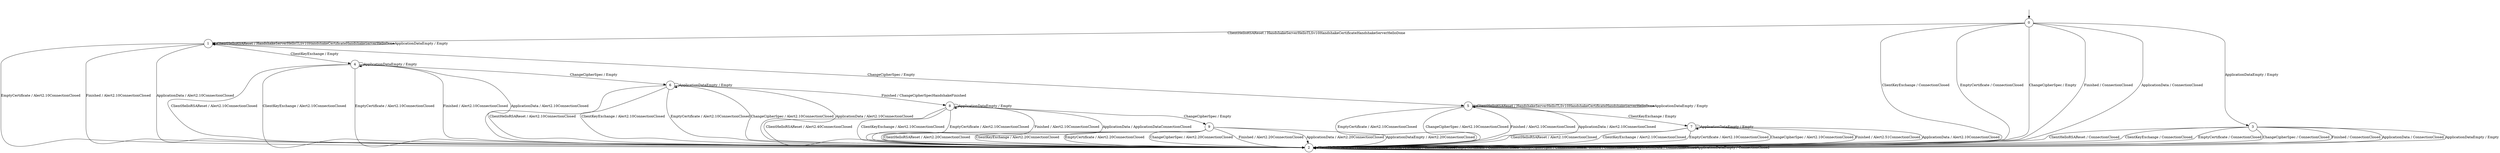 digraph g {
__start0 [label="" shape="none"];

	s0 [shape="circle" label="0"];
	s1 [shape="circle" label="1"];
	s2 [shape="circle" label="2"];
	s3 [shape="circle" label="3"];
	s4 [shape="circle" label="4"];
	s5 [shape="circle" label="5"];
	s6 [shape="circle" label="6"];
	s7 [shape="circle" label="7"];
	s8 [shape="circle" label="8"];
	s9 [shape="circle" label="9"];
	s0 -> s1 [label="ClientHelloRSAReset / HandshakeServerHelloTLSv10HandshakeCertificateHandshakeServerHelloDone"];
	s0 -> s2 [label="ClientKeyExchange / ConnectionClosed"];
	s0 -> s2 [label="EmptyCertificate / ConnectionClosed"];
	s0 -> s2 [label="ChangeCipherSpec / Empty"];
	s0 -> s2 [label="Finished / ConnectionClosed"];
	s0 -> s2 [label="ApplicationData / ConnectionClosed"];
	s0 -> s3 [label="ApplicationDataEmpty / Empty"];
	s1 -> s1 [label="ClientHelloRSAReset / HandshakeServerHelloTLSv10HandshakeCertificateHandshakeServerHelloDone"];
	s1 -> s4 [label="ClientKeyExchange / Empty"];
	s1 -> s2 [label="EmptyCertificate / Alert2.10ConnectionClosed"];
	s1 -> s5 [label="ChangeCipherSpec / Empty"];
	s1 -> s2 [label="Finished / Alert2.10ConnectionClosed"];
	s1 -> s2 [label="ApplicationData / Alert2.10ConnectionClosed"];
	s1 -> s1 [label="ApplicationDataEmpty / Empty"];
	s2 -> s2 [label="ClientHelloRSAReset / ConnectionClosed"];
	s2 -> s2 [label="ClientKeyExchange / ConnectionClosed"];
	s2 -> s2 [label="EmptyCertificate / ConnectionClosed"];
	s2 -> s2 [label="ChangeCipherSpec / ConnectionClosed"];
	s2 -> s2 [label="Finished / ConnectionClosed"];
	s2 -> s2 [label="ApplicationData / ConnectionClosed"];
	s2 -> s2 [label="ApplicationDataEmpty / ConnectionClosed"];
	s3 -> s2 [label="ClientHelloRSAReset / ConnectionClosed"];
	s3 -> s2 [label="ClientKeyExchange / ConnectionClosed"];
	s3 -> s2 [label="EmptyCertificate / ConnectionClosed"];
	s3 -> s2 [label="ChangeCipherSpec / ConnectionClosed"];
	s3 -> s2 [label="Finished / ConnectionClosed"];
	s3 -> s2 [label="ApplicationData / ConnectionClosed"];
	s3 -> s2 [label="ApplicationDataEmpty / Empty"];
	s4 -> s2 [label="ClientHelloRSAReset / Alert2.10ConnectionClosed"];
	s4 -> s2 [label="ClientKeyExchange / Alert2.10ConnectionClosed"];
	s4 -> s2 [label="EmptyCertificate / Alert2.10ConnectionClosed"];
	s4 -> s6 [label="ChangeCipherSpec / Empty"];
	s4 -> s2 [label="Finished / Alert2.10ConnectionClosed"];
	s4 -> s2 [label="ApplicationData / Alert2.10ConnectionClosed"];
	s4 -> s4 [label="ApplicationDataEmpty / Empty"];
	s5 -> s5 [label="ClientHelloRSAReset / HandshakeServerHelloTLSv10HandshakeCertificateHandshakeServerHelloDone"];
	s5 -> s7 [label="ClientKeyExchange / Empty"];
	s5 -> s2 [label="EmptyCertificate / Alert2.10ConnectionClosed"];
	s5 -> s2 [label="ChangeCipherSpec / Alert2.10ConnectionClosed"];
	s5 -> s2 [label="Finished / Alert2.10ConnectionClosed"];
	s5 -> s2 [label="ApplicationData / Alert2.10ConnectionClosed"];
	s5 -> s5 [label="ApplicationDataEmpty / Empty"];
	s6 -> s2 [label="ClientHelloRSAReset / Alert2.10ConnectionClosed"];
	s6 -> s2 [label="ClientKeyExchange / Alert2.10ConnectionClosed"];
	s6 -> s2 [label="EmptyCertificate / Alert2.10ConnectionClosed"];
	s6 -> s2 [label="ChangeCipherSpec / Alert2.10ConnectionClosed"];
	s6 -> s8 [label="Finished / ChangeCipherSpecHandshakeFinished"];
	s6 -> s2 [label="ApplicationData / Alert2.10ConnectionClosed"];
	s6 -> s6 [label="ApplicationDataEmpty / Empty"];
	s7 -> s2 [label="ClientHelloRSAReset / Alert2.10ConnectionClosed"];
	s7 -> s2 [label="ClientKeyExchange / Alert2.10ConnectionClosed"];
	s7 -> s2 [label="EmptyCertificate / Alert2.10ConnectionClosed"];
	s7 -> s2 [label="ChangeCipherSpec / Alert2.10ConnectionClosed"];
	s7 -> s2 [label="Finished / Alert2.51ConnectionClosed"];
	s7 -> s2 [label="ApplicationData / Alert2.10ConnectionClosed"];
	s7 -> s7 [label="ApplicationDataEmpty / Empty"];
	s8 -> s2 [label="ClientHelloRSAReset / Alert2.40ConnectionClosed"];
	s8 -> s2 [label="ClientKeyExchange / Alert2.10ConnectionClosed"];
	s8 -> s2 [label="EmptyCertificate / Alert2.10ConnectionClosed"];
	s8 -> s9 [label="ChangeCipherSpec / Empty"];
	s8 -> s2 [label="Finished / Alert2.10ConnectionClosed"];
	s8 -> s2 [label="ApplicationData / ApplicationDataConnectionClosed"];
	s8 -> s8 [label="ApplicationDataEmpty / Empty"];
	s9 -> s2 [label="ClientHelloRSAReset / Alert2.20ConnectionClosed"];
	s9 -> s2 [label="ClientKeyExchange / Alert2.20ConnectionClosed"];
	s9 -> s2 [label="EmptyCertificate / Alert2.20ConnectionClosed"];
	s9 -> s2 [label="ChangeCipherSpec / Alert2.20ConnectionClosed"];
	s9 -> s2 [label="Finished / Alert2.20ConnectionClosed"];
	s9 -> s2 [label="ApplicationData / Alert2.20ConnectionClosed"];
	s9 -> s2 [label="ApplicationDataEmpty / Alert2.20ConnectionClosed"];

__start0 -> s0;
}
